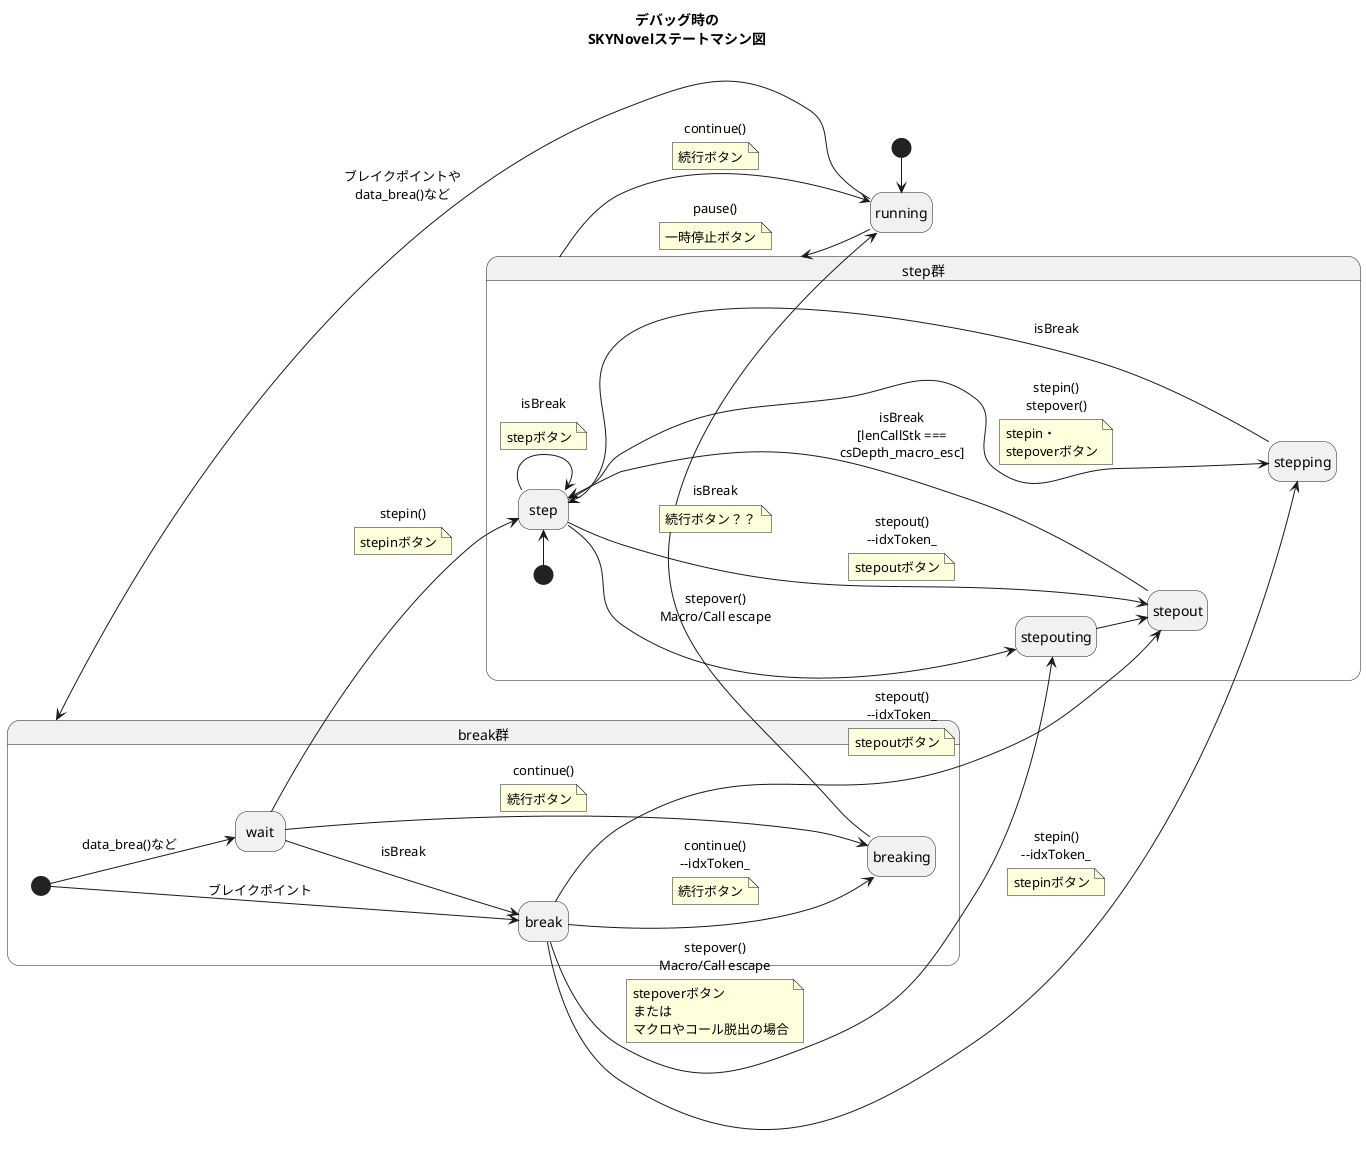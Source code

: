 @startuml デバッグ時のSKYNovelステートマシン図
title
デバッグ時の
SKYNovelステートマシン図
end title

hide empty description
left to right direction

[*] -> running
running -> step群		: pause()
note bottom on link		: 一時停止ボタン
running -> break群		: ブレイクポイントや\ndata_brea()など

state step群 {
	[*] -> step

	step -> step		: isBreak
	note bottom on link	: stepボタン
	step ----> stepping	: stepin()\nstepover()
	note bottom on link	: stepin・\nstepoverボタン
	step ---> stepout	: stepout()\n--idxToken_
	note bottom on link	: stepoutボタン
	step --> stepouting	: stepover()\nMacro/Call escape

	stepping -> step	: isBreak

	stepout -> step	: isBreak\n[lenCallStk ===\ncsDepth_macro_esc]

	stepouting -> stepout	: isBreak
}
step群 --> running	: continue()
note bottom on link		: 続行ボタン

state break群 {
	[*] --> wait		: data_brea()など
	[*] --> break		: ブレイクポイント

	wait --> break		: isBreak
	wait --> breaking	: continue()
	note bottom on link	: 続行ボタン
	wait --> step		: stepin()
	note bottom on link	: stepinボタン

	break --> breaking	: continue()\n--idxToken_
	note bottom on link	: 続行ボタン
	break --> stepping	: stepin()\n--idxToken_
	note bottom on link	: stepinボタン
	break --> stepout	: stepout()\n--idxToken_
	note bottom on link	: stepoutボタン
	break --> stepouting	: stepover()\nMacro/Call escape
	note bottom on link	: stepoverボタン\nまたは\nマクロやコール脱出の場合

	breaking -> running	: isBreak
	note bottom on link	: 続行ボタン？？
}

@enduml
